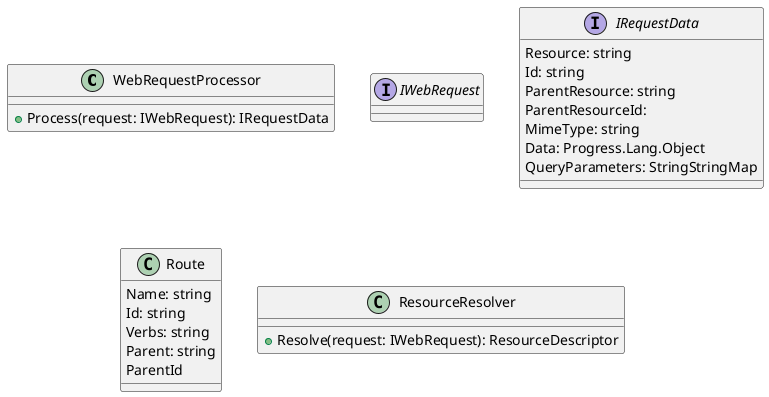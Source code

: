 @startuml

class WebRequestProcessor {

    +Process(request: IWebRequest): IRequestData

}

interface IWebRequest {
}

interface IRequestData {
    Resource: string
    Id: string
    ParentResource: string
    ParentResourceId: 
    MimeType: string
    Data: Progress.Lang.Object
    QueryParameters: StringStringMap
}

class Route {
    Name: string
    Id: string
    Verbs: string
    Parent: string
    ParentId
}

class ResourceResolver {
    +Resolve(request: IWebRequest): ResourceDescriptor
}
@enduml